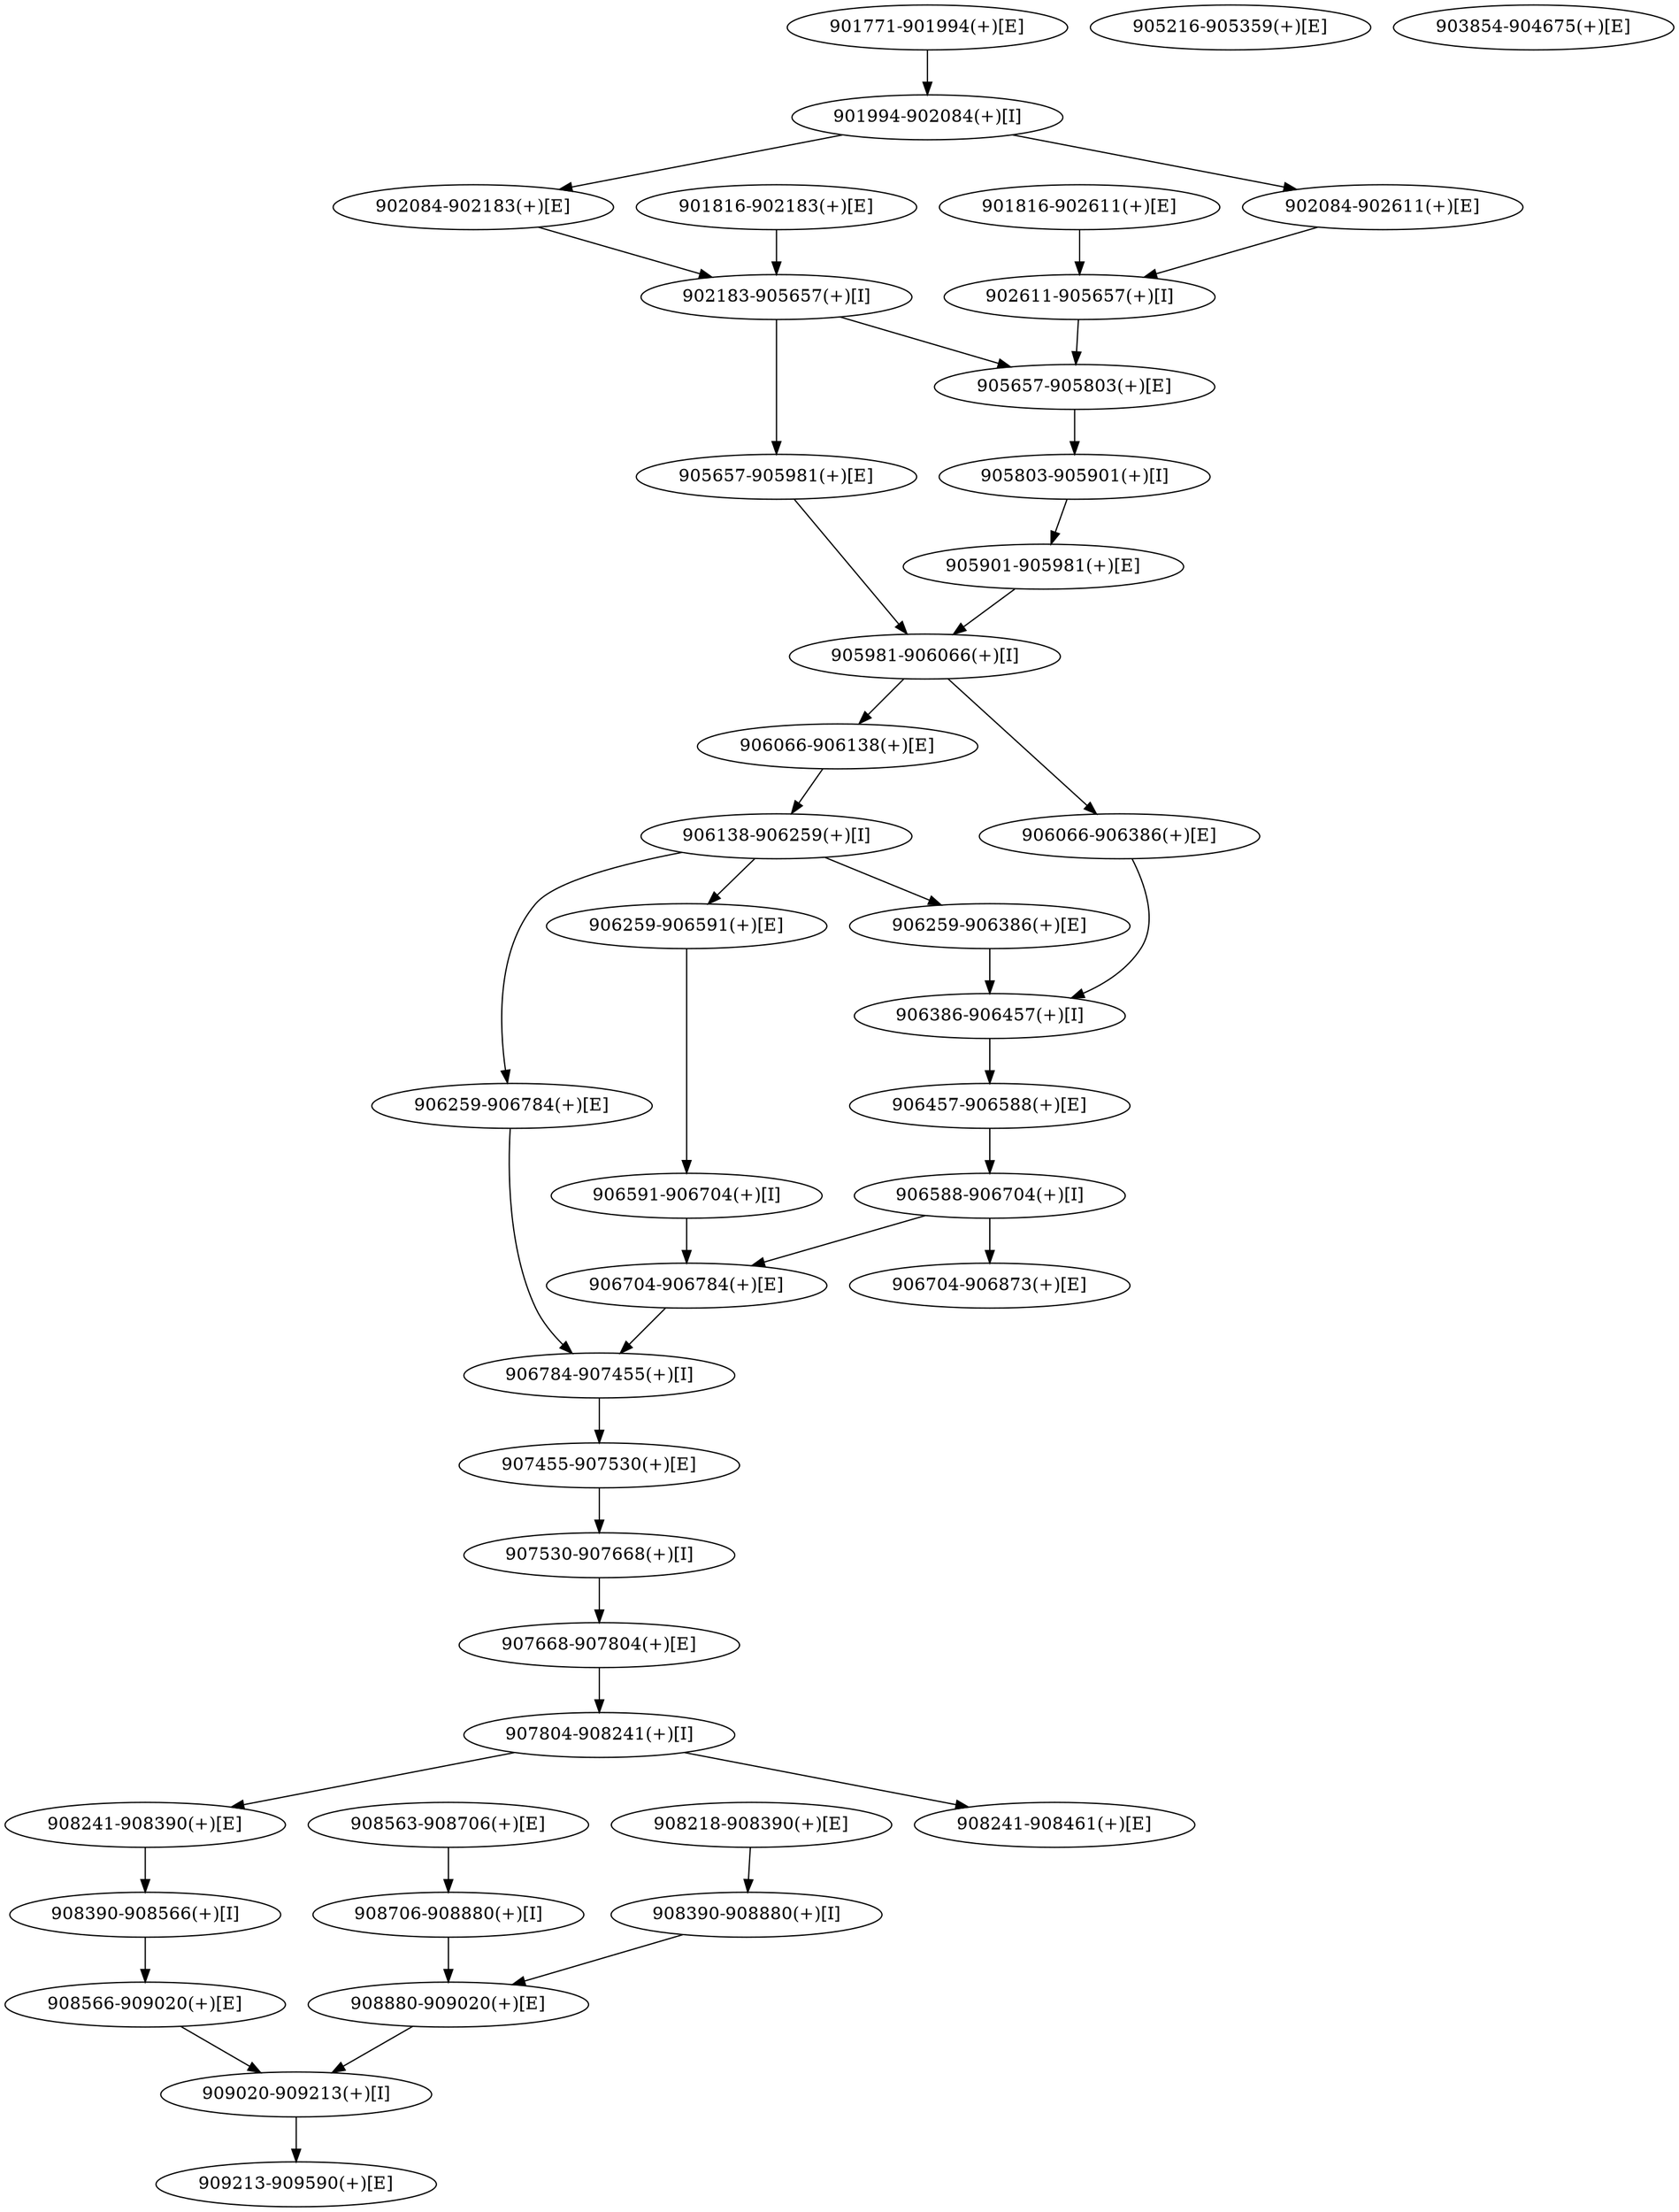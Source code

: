 strict digraph G {
"906259-906784(+)[E]" [scores="LNCAP_SHSCRAMBLE=27.0308577236"];
"906591-906704(+)[I]" [scores="VCAP_SHEZH2=87.5394515743"];
"902183-905657(+)[I]" [scores="LNCAP_SHSCRAMBLE=73.8328570965,VCAP_SHEZH2=106.632412234,VCAP_SHSCRAMBLE=65.360161492"];
"906588-906704(+)[I]" [scores="LNCAP_SHEZH2=32.3146933664,VCAP_SHEZH2=93.692156236,VCAP_SHSCRAMBLE=316.249857707"];
"907804-908241(+)[I]" [scores="LNCAP_SHSCRAMBLE=73.8328570965,VCAP_SHEZH2=93.692156236,VCAP_SHSCRAMBLE=316.249857707"];
"906259-906386(+)[E]" [scores="VCAP_SHEZH2=12.1875975592,VCAP_SHSCRAMBLE=25.1337496426"];
"906704-906784(+)[E]" [scores="VCAP_SHEZH2=20.5160297105,VCAP_SHSCRAMBLE=15.8322832394"];
"908563-908706(+)[E]" [scores="LNCAP_SHEZH2=48.2775999304,VCAP_SHEZH2=74.0938493948"];
"905981-906066(+)[I]" [scores="LNCAP_SHEZH2=147.386083619,LNCAP_SHSCRAMBLE=73.8328570965,VCAP_SHEZH2=87.5394515743,VCAP_SHSCRAMBLE=316.249857707"];
"901816-902611(+)[E]" [scores="LNCAP_SHEZH2=54.1069707665,LNCAP_SHSCRAMBLE=68.8700558101"];
"906138-906259(+)[I]" [scores="LNCAP_SHSCRAMBLE=73.8328570965,VCAP_SHEZH2=87.5394515743,VCAP_SHSCRAMBLE=316.249857707"];
"902084-902183(+)[E]" [scores="VCAP_SHEZH2=19.2287956487,VCAP_SHSCRAMBLE=14.8409541002"];
"907530-907668(+)[I]" [scores="LNCAP_SHSCRAMBLE=73.8328570965,VCAP_SHEZH2=93.692156236,VCAP_SHSCRAMBLE=316.249857707"];
"908241-908390(+)[E]" [scores="LNCAP_SHSCRAMBLE=1.69908248548,VCAP_SHSCRAMBLE=29.4876275334"];
"908390-908566(+)[I]" [scores="VCAP_SHSCRAMBLE=316.249857707"];
"906386-906457(+)[I]" [scores="VCAP_SHEZH2=93.692156236,VCAP_SHSCRAMBLE=316.249857707"];
"908706-908880(+)[I]" [scores="LNCAP_SHEZH2=39.1085983932,VCAP_SHEZH2=129.793771143"];
"905216-905359(+)[E]" [scores="LNCAP_SHSCRAMBLE=45.8674055529"];
"908218-908390(+)[E]" [scores="LNCAP_SHEZH2=12.1566850359"];
"901771-901994(+)[E]" [scores="LNCAP_SHEZH2=7.73705962242,LNCAP_SHSCRAMBLE=22.6413723512,VCAP_SHEZH2=23.5018613484,VCAP_SHSCRAMBLE=33.4296238824"];
"908566-909020(+)[E]" [scores="LNCAP_SHSCRAMBLE=42.3765126461,VCAP_SHSCRAMBLE=89.8482073836"];
"901994-902084(+)[I]" [scores="LNCAP_SHEZH2=57.8345206776,LNCAP_SHSCRAMBLE=76.558538713,VCAP_SHEZH2=106.632412234,VCAP_SHSCRAMBLE=65.360161492"];
"906704-906873(+)[E]" [scores="LNCAP_SHEZH2=19.7868955758"];
"902611-905657(+)[I]" [scores="LNCAP_SHEZH2=147.386083619"];
"902084-902611(+)[E]" [scores="LNCAP_SHEZH2=25.4839401313,LNCAP_SHSCRAMBLE=53.9171663618"];
"906066-906138(+)[E]" [scores="LNCAP_SHSCRAMBLE=3.70708905924,VCAP_SHEZH2=9.32372857004,VCAP_SHSCRAMBLE=14.2490549155"];
"907668-907804(+)[E]" [scores="LNCAP_SHSCRAMBLE=7.00227933412,VCAP_SHEZH2=17.2657632088,VCAP_SHSCRAMBLE=26.914881507"];
"903854-904675(+)[E]" [scores="LNCAP_SHSCRAMBLE=160.624425441"];
"907455-907530(+)[E]" [scores="LNCAP_SHSCRAMBLE=3.86155110338,VCAP_SHEZH2=11.334507815,VCAP_SHSCRAMBLE=14.8427655369"];
"901816-902183(+)[E]" [scores="LNCAP_SHSCRAMBLE=18.8958567325"];
"908390-908880(+)[I]" [scores="LNCAP_SHEZH2=15.97331871"];
"905657-905803(+)[E]" [scores="LNCAP_SHEZH2=17.2268850932,LNCAP_SHSCRAMBLE=7.51715281457,VCAP_SHEZH2=12.6906305537,VCAP_SHSCRAMBLE=17.0895835094"];
"906457-906588(+)[E]" [scores="LNCAP_SHEZH2=12.5277977906,VCAP_SHEZH2=16.6309925026,VCAP_SHSCRAMBLE=25.9253638045"];
"906066-906386(+)[E]" [scores="LNCAP_SHEZH2=33.3918389136,VCAP_SHEZH2=12.1875975592"];
"908241-908461(+)[E]" [scores="LNCAP_SHSCRAMBLE=1.69908248548,VCAP_SHEZH2=27.9299110731"];
"905803-905901(+)[I]" [scores="LNCAP_SHEZH2=147.386083619,LNCAP_SHSCRAMBLE=73.8328570965,VCAP_SHEZH2=87.5394515743"];
"909213-909590(+)[E]" [scores="LNCAP_SHSCRAMBLE=36.2266332598,VCAP_SHEZH2=56.4771299582,VCAP_SHSCRAMBLE=66.297686065"];
"905657-905981(+)[E]" [scores="VCAP_SHEZH2=63.9017552366,VCAP_SHSCRAMBLE=24.8078215886"];
"905901-905981(+)[E]" [scores="LNCAP_SHEZH2=9.43938909218,LNCAP_SHSCRAMBLE=4.1189878436,VCAP_SHEZH2=10.3596984112,VCAP_SHSCRAMBLE=7.71823807921"];
"909020-909213(+)[I]" [scores="LNCAP_SHSCRAMBLE=78.6031459059,VCAP_SHEZH2=129.793771143,VCAP_SHSCRAMBLE=316.249857707"];
"906259-906591(+)[E]" [scores="VCAP_SHEZH2=42.9927484063"];
"906784-907455(+)[I]" [scores="LNCAP_SHSCRAMBLE=73.8328570965,VCAP_SHEZH2=181.23160781,VCAP_SHSCRAMBLE=316.249857707"];
"908880-909020(+)[E]" [scores="LNCAP_SHEZH2=18.7864321021,VCAP_SHEZH2=36.2697164869"];
"906259-906784(+)[E]" -> "906784-907455(+)[I]";
"906591-906704(+)[I]" -> "906704-906784(+)[E]";
"902183-905657(+)[I]" -> "905657-905803(+)[E]";
"902183-905657(+)[I]" -> "905657-905981(+)[E]";
"906588-906704(+)[I]" -> "906704-906784(+)[E]";
"906588-906704(+)[I]" -> "906704-906873(+)[E]";
"907804-908241(+)[I]" -> "908241-908461(+)[E]";
"907804-908241(+)[I]" -> "908241-908390(+)[E]";
"906259-906386(+)[E]" -> "906386-906457(+)[I]";
"906704-906784(+)[E]" -> "906784-907455(+)[I]";
"908563-908706(+)[E]" -> "908706-908880(+)[I]";
"905981-906066(+)[I]" -> "906066-906138(+)[E]";
"905981-906066(+)[I]" -> "906066-906386(+)[E]";
"901816-902611(+)[E]" -> "902611-905657(+)[I]";
"906138-906259(+)[I]" -> "906259-906784(+)[E]";
"906138-906259(+)[I]" -> "906259-906591(+)[E]";
"906138-906259(+)[I]" -> "906259-906386(+)[E]";
"902084-902183(+)[E]" -> "902183-905657(+)[I]";
"907530-907668(+)[I]" -> "907668-907804(+)[E]";
"908241-908390(+)[E]" -> "908390-908566(+)[I]";
"908390-908566(+)[I]" -> "908566-909020(+)[E]";
"906386-906457(+)[I]" -> "906457-906588(+)[E]";
"908706-908880(+)[I]" -> "908880-909020(+)[E]";
"908218-908390(+)[E]" -> "908390-908880(+)[I]";
"901771-901994(+)[E]" -> "901994-902084(+)[I]";
"908566-909020(+)[E]" -> "909020-909213(+)[I]";
"901994-902084(+)[I]" -> "902084-902183(+)[E]";
"901994-902084(+)[I]" -> "902084-902611(+)[E]";
"902611-905657(+)[I]" -> "905657-905803(+)[E]";
"902084-902611(+)[E]" -> "902611-905657(+)[I]";
"906066-906138(+)[E]" -> "906138-906259(+)[I]";
"907668-907804(+)[E]" -> "907804-908241(+)[I]";
"907455-907530(+)[E]" -> "907530-907668(+)[I]";
"901816-902183(+)[E]" -> "902183-905657(+)[I]";
"908390-908880(+)[I]" -> "908880-909020(+)[E]";
"905657-905803(+)[E]" -> "905803-905901(+)[I]";
"906457-906588(+)[E]" -> "906588-906704(+)[I]";
"906066-906386(+)[E]" -> "906386-906457(+)[I]";
"905803-905901(+)[I]" -> "905901-905981(+)[E]";
"905657-905981(+)[E]" -> "905981-906066(+)[I]";
"905901-905981(+)[E]" -> "905981-906066(+)[I]";
"909020-909213(+)[I]" -> "909213-909590(+)[E]";
"906259-906591(+)[E]" -> "906591-906704(+)[I]";
"906784-907455(+)[I]" -> "907455-907530(+)[E]";
"908880-909020(+)[E]" -> "909020-909213(+)[I]";
}
